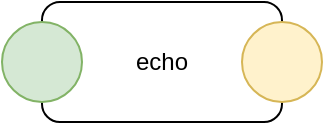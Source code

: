 <mxfile version="14.6.13" type="device" pages="6"><diagram id="kmA7SiB2yeQZqy_T9J6w" name="Leaf"><mxGraphModel dx="1106" dy="776" grid="1" gridSize="10" guides="1" tooltips="1" connect="1" arrows="1" fold="1" page="1" pageScale="1" pageWidth="1100" pageHeight="850" math="0" shadow="0"><root><mxCell id="ZIK3xXOScT8NGBRGuOYI-0"/><mxCell id="ZIK3xXOScT8NGBRGuOYI-1" parent="ZIK3xXOScT8NGBRGuOYI-0"/><mxCell id="Fhc7o6UjU-VebgyxxToA-0" value="echo" style="rounded=1;whiteSpace=wrap;html=1;" parent="ZIK3xXOScT8NGBRGuOYI-1" vertex="1"><mxGeometry x="160" y="160" width="120" height="60" as="geometry"/></mxCell><mxCell id="Fhc7o6UjU-VebgyxxToA-1" value="" style="ellipse;whiteSpace=wrap;html=1;aspect=fixed;fillColor=#fff2cc;strokeColor=#d6b656;" parent="ZIK3xXOScT8NGBRGuOYI-1" vertex="1"><mxGeometry x="260" y="170" width="40" height="40" as="geometry"/></mxCell><mxCell id="Fhc7o6UjU-VebgyxxToA-2" value="" style="ellipse;whiteSpace=wrap;html=1;aspect=fixed;fillColor=#d5e8d4;strokeColor=#82b366;" parent="ZIK3xXOScT8NGBRGuOYI-1" vertex="1"><mxGeometry x="140" y="170" width="40" height="40" as="geometry"/></mxCell></root></mxGraphModel></diagram><diagram id="n2OXIxOFjNDBhN3P7BZM" name="helloworld"><mxGraphModel dx="1106" dy="776" grid="1" gridSize="10" guides="1" tooltips="1" connect="1" arrows="1" fold="1" page="1" pageScale="1" pageWidth="1100" pageHeight="850" math="0" shadow="0"><root><mxCell id="0"/><mxCell id="1" parent="0"/><mxCell id="5sIg5KywKJ6SFfyJrwP9-3" value="helloworld" style="rounded=1;whiteSpace=wrap;html=1;verticalAlign=top;" parent="1" vertex="1"><mxGeometry x="220" y="110" width="550" height="280" as="geometry"/></mxCell><mxCell id="5sIg5KywKJ6SFfyJrwP9-1" value="echo" style="rounded=1;whiteSpace=wrap;html=1;" parent="1" vertex="1"><mxGeometry x="310" y="170" width="120" height="60" as="geometry"/></mxCell><mxCell id="5sIg5KywKJ6SFfyJrwP9-2" value="echo" style="rounded=1;whiteSpace=wrap;html=1;" parent="1" vertex="1"><mxGeometry x="480" y="280" width="120" height="60" as="geometry"/></mxCell><mxCell id="b4iBYuRYWMcy34mFN3VI-4" style="edgeStyle=orthogonalEdgeStyle;rounded=0;orthogonalLoop=1;jettySize=auto;html=1;exitX=1;exitY=0.5;exitDx=0;exitDy=0;" edge="1" parent="1" source="5sIg5KywKJ6SFfyJrwP9-4"><mxGeometry relative="1" as="geometry"><mxPoint x="750" y="200" as="targetPoint"/></mxGeometry></mxCell><mxCell id="5sIg5KywKJ6SFfyJrwP9-4" value="" style="ellipse;whiteSpace=wrap;html=1;aspect=fixed;fillColor=#fff2cc;strokeColor=#d6b656;" parent="1" vertex="1"><mxGeometry x="410" y="180" width="40" height="40" as="geometry"/></mxCell><mxCell id="5sIg5KywKJ6SFfyJrwP9-5" value="" style="ellipse;whiteSpace=wrap;html=1;aspect=fixed;fillColor=#d5e8d4;strokeColor=#82b366;" parent="1" vertex="1"><mxGeometry x="460" y="290" width="40" height="40" as="geometry"/></mxCell><mxCell id="5sIg5KywKJ6SFfyJrwP9-6" value="" style="ellipse;whiteSpace=wrap;html=1;aspect=fixed;fillColor=#d5e8d4;strokeColor=#82b366;" parent="1" vertex="1"><mxGeometry x="290" y="180" width="40" height="40" as="geometry"/></mxCell><mxCell id="b4iBYuRYWMcy34mFN3VI-3" style="edgeStyle=orthogonalEdgeStyle;rounded=0;orthogonalLoop=1;jettySize=auto;html=1;exitX=1;exitY=0.5;exitDx=0;exitDy=0;entryX=0;entryY=0.5;entryDx=0;entryDy=0;" edge="1" parent="1" source="5sIg5KywKJ6SFfyJrwP9-7" target="5sIg5KywKJ6SFfyJrwP9-8"><mxGeometry relative="1" as="geometry"/></mxCell><mxCell id="5sIg5KywKJ6SFfyJrwP9-7" value="" style="ellipse;whiteSpace=wrap;html=1;aspect=fixed;fillColor=#fff2cc;strokeColor=#d6b656;" parent="1" vertex="1"><mxGeometry x="580" y="290" width="40" height="40" as="geometry"/></mxCell><mxCell id="5sIg5KywKJ6SFfyJrwP9-8" value="" style="ellipse;whiteSpace=wrap;html=1;aspect=fixed;fillColor=#fff2cc;strokeColor=#d6b656;" parent="1" vertex="1"><mxGeometry x="750" y="180" width="40" height="40" as="geometry"/></mxCell><mxCell id="5sIg5KywKJ6SFfyJrwP9-10" style="edgeStyle=orthogonalEdgeStyle;rounded=0;orthogonalLoop=1;jettySize=auto;html=1;exitX=1;exitY=0.5;exitDx=0;exitDy=0;entryX=0;entryY=0.5;entryDx=0;entryDy=0;" parent="1" source="5sIg5KywKJ6SFfyJrwP9-9" target="5sIg5KywKJ6SFfyJrwP9-6" edge="1"><mxGeometry relative="1" as="geometry"/></mxCell><mxCell id="5sIg5KywKJ6SFfyJrwP9-9" value="" style="ellipse;whiteSpace=wrap;html=1;aspect=fixed;fillColor=#d5e8d4;strokeColor=#82b366;" parent="1" vertex="1"><mxGeometry x="200" y="180" width="40" height="40" as="geometry"/></mxCell><mxCell id="b4iBYuRYWMcy34mFN3VI-2" style="edgeStyle=orthogonalEdgeStyle;rounded=0;orthogonalLoop=1;jettySize=auto;html=1;exitX=1;exitY=0.5;exitDx=0;exitDy=0;entryX=0;entryY=0.5;entryDx=0;entryDy=0;" edge="1" parent="1" source="b4iBYuRYWMcy34mFN3VI-1" target="5sIg5KywKJ6SFfyJrwP9-5"><mxGeometry relative="1" as="geometry"/></mxCell><mxCell id="b4iBYuRYWMcy34mFN3VI-1" value="" style="ellipse;whiteSpace=wrap;html=1;aspect=fixed;fillColor=#d5e8d4;strokeColor=#82b366;" vertex="1" parent="1"><mxGeometry x="200" y="290" width="40" height="40" as="geometry"/></mxCell><mxCell id="b4iBYuRYWMcy34mFN3VI-7" style="edgeStyle=orthogonalEdgeStyle;rounded=0;orthogonalLoop=1;jettySize=auto;html=1;exitX=1;exitY=0.5;exitDx=0;exitDy=0;entryX=0;entryY=0.5;entryDx=0;entryDy=0;" edge="1" parent="1" source="b4iBYuRYWMcy34mFN3VI-5" target="5sIg5KywKJ6SFfyJrwP9-9"><mxGeometry relative="1" as="geometry"/></mxCell><mxCell id="b4iBYuRYWMcy34mFN3VI-5" value="&quot;hello&quot;" style="rounded=0;whiteSpace=wrap;html=1;strokeColor=none;" vertex="1" parent="1"><mxGeometry x="90" y="190" width="50" height="20" as="geometry"/></mxCell><mxCell id="b4iBYuRYWMcy34mFN3VI-8" style="edgeStyle=orthogonalEdgeStyle;rounded=0;orthogonalLoop=1;jettySize=auto;html=1;exitX=1;exitY=0.5;exitDx=0;exitDy=0;entryX=0;entryY=0.5;entryDx=0;entryDy=0;" edge="1" parent="1" source="b4iBYuRYWMcy34mFN3VI-6" target="b4iBYuRYWMcy34mFN3VI-1"><mxGeometry relative="1" as="geometry"/></mxCell><mxCell id="b4iBYuRYWMcy34mFN3VI-6" value="&quot;world&quot;" style="rounded=0;whiteSpace=wrap;html=1;strokeColor=none;" vertex="1" parent="1"><mxGeometry x="90" y="300" width="50" height="20" as="geometry"/></mxCell></root></mxGraphModel></diagram><diagram name="helloworldworld" id="OnSjG_V2E2YjxGIz3Uu4"><mxGraphModel dx="1106" dy="776" grid="1" gridSize="10" guides="1" tooltips="1" connect="1" arrows="1" fold="1" page="1" pageScale="1" pageWidth="1100" pageHeight="850" math="0" shadow="0"><root><mxCell id="LcmAeqxXTHPBFMb4ddeH-0"/><mxCell id="LcmAeqxXTHPBFMb4ddeH-1" parent="LcmAeqxXTHPBFMb4ddeH-0"/><mxCell id="LcmAeqxXTHPBFMb4ddeH-2" value="helloworldworld" style="rounded=1;whiteSpace=wrap;html=1;verticalAlign=top;" vertex="1" parent="LcmAeqxXTHPBFMb4ddeH-1"><mxGeometry x="220" y="110" width="550" height="350" as="geometry"/></mxCell><mxCell id="LcmAeqxXTHPBFMb4ddeH-3" value="echo" style="rounded=1;whiteSpace=wrap;html=1;" vertex="1" parent="LcmAeqxXTHPBFMb4ddeH-1"><mxGeometry x="310" y="170" width="120" height="60" as="geometry"/></mxCell><mxCell id="LcmAeqxXTHPBFMb4ddeH-4" value="echo" style="rounded=1;whiteSpace=wrap;html=1;" vertex="1" parent="LcmAeqxXTHPBFMb4ddeH-1"><mxGeometry x="480" y="280" width="120" height="60" as="geometry"/></mxCell><mxCell id="LcmAeqxXTHPBFMb4ddeH-5" style="edgeStyle=orthogonalEdgeStyle;rounded=0;orthogonalLoop=1;jettySize=auto;html=1;exitX=1;exitY=0.5;exitDx=0;exitDy=0;" edge="1" parent="LcmAeqxXTHPBFMb4ddeH-1" source="LcmAeqxXTHPBFMb4ddeH-6"><mxGeometry relative="1" as="geometry"><mxPoint x="750" y="200" as="targetPoint"/></mxGeometry></mxCell><mxCell id="LcmAeqxXTHPBFMb4ddeH-6" value="" style="ellipse;whiteSpace=wrap;html=1;aspect=fixed;fillColor=#fff2cc;strokeColor=#d6b656;" vertex="1" parent="LcmAeqxXTHPBFMb4ddeH-1"><mxGeometry x="410" y="180" width="40" height="40" as="geometry"/></mxCell><mxCell id="LcmAeqxXTHPBFMb4ddeH-7" value="" style="ellipse;whiteSpace=wrap;html=1;aspect=fixed;fillColor=#d5e8d4;strokeColor=#82b366;" vertex="1" parent="LcmAeqxXTHPBFMb4ddeH-1"><mxGeometry x="460" y="290" width="40" height="40" as="geometry"/></mxCell><mxCell id="LcmAeqxXTHPBFMb4ddeH-8" value="" style="ellipse;whiteSpace=wrap;html=1;aspect=fixed;fillColor=#d5e8d4;strokeColor=#82b366;" vertex="1" parent="LcmAeqxXTHPBFMb4ddeH-1"><mxGeometry x="290" y="180" width="40" height="40" as="geometry"/></mxCell><mxCell id="LcmAeqxXTHPBFMb4ddeH-9" style="edgeStyle=orthogonalEdgeStyle;rounded=0;orthogonalLoop=1;jettySize=auto;html=1;exitX=1;exitY=0.5;exitDx=0;exitDy=0;entryX=0;entryY=0.5;entryDx=0;entryDy=0;" edge="1" parent="LcmAeqxXTHPBFMb4ddeH-1" source="LcmAeqxXTHPBFMb4ddeH-10" target="LcmAeqxXTHPBFMb4ddeH-11"><mxGeometry relative="1" as="geometry"/></mxCell><mxCell id="LcmAeqxXTHPBFMb4ddeH-10" value="" style="ellipse;whiteSpace=wrap;html=1;aspect=fixed;fillColor=#fff2cc;strokeColor=#d6b656;" vertex="1" parent="LcmAeqxXTHPBFMb4ddeH-1"><mxGeometry x="580" y="290" width="40" height="40" as="geometry"/></mxCell><mxCell id="LcmAeqxXTHPBFMb4ddeH-11" value="" style="ellipse;whiteSpace=wrap;html=1;aspect=fixed;fillColor=#fff2cc;strokeColor=#d6b656;" vertex="1" parent="LcmAeqxXTHPBFMb4ddeH-1"><mxGeometry x="750" y="180" width="40" height="40" as="geometry"/></mxCell><mxCell id="LcmAeqxXTHPBFMb4ddeH-12" style="edgeStyle=orthogonalEdgeStyle;rounded=0;orthogonalLoop=1;jettySize=auto;html=1;exitX=1;exitY=0.5;exitDx=0;exitDy=0;entryX=0;entryY=0.5;entryDx=0;entryDy=0;" edge="1" parent="LcmAeqxXTHPBFMb4ddeH-1" source="LcmAeqxXTHPBFMb4ddeH-13" target="LcmAeqxXTHPBFMb4ddeH-8"><mxGeometry relative="1" as="geometry"/></mxCell><mxCell id="LcmAeqxXTHPBFMb4ddeH-13" value="" style="ellipse;whiteSpace=wrap;html=1;aspect=fixed;fillColor=#d5e8d4;strokeColor=#82b366;" vertex="1" parent="LcmAeqxXTHPBFMb4ddeH-1"><mxGeometry x="200" y="180" width="40" height="40" as="geometry"/></mxCell><mxCell id="LcmAeqxXTHPBFMb4ddeH-14" style="edgeStyle=orthogonalEdgeStyle;rounded=0;orthogonalLoop=1;jettySize=auto;html=1;exitX=1;exitY=0.5;exitDx=0;exitDy=0;entryX=0;entryY=0.5;entryDx=0;entryDy=0;" edge="1" parent="LcmAeqxXTHPBFMb4ddeH-1" source="LcmAeqxXTHPBFMb4ddeH-15" target="LcmAeqxXTHPBFMb4ddeH-7"><mxGeometry relative="1" as="geometry"/></mxCell><mxCell id="t39IS2T528DiBqq1DXpm-4" style="edgeStyle=orthogonalEdgeStyle;rounded=0;orthogonalLoop=1;jettySize=auto;html=1;exitX=1;exitY=0.5;exitDx=0;exitDy=0;entryX=0;entryY=0.5;entryDx=0;entryDy=0;" edge="1" parent="LcmAeqxXTHPBFMb4ddeH-1" source="LcmAeqxXTHPBFMb4ddeH-15" target="t39IS2T528DiBqq1DXpm-1"><mxGeometry relative="1" as="geometry"/></mxCell><mxCell id="LcmAeqxXTHPBFMb4ddeH-15" value="" style="ellipse;whiteSpace=wrap;html=1;aspect=fixed;fillColor=#d5e8d4;strokeColor=#82b366;" vertex="1" parent="LcmAeqxXTHPBFMb4ddeH-1"><mxGeometry x="200" y="290" width="40" height="40" as="geometry"/></mxCell><mxCell id="LcmAeqxXTHPBFMb4ddeH-16" style="edgeStyle=orthogonalEdgeStyle;rounded=0;orthogonalLoop=1;jettySize=auto;html=1;exitX=1;exitY=0.5;exitDx=0;exitDy=0;entryX=0;entryY=0.5;entryDx=0;entryDy=0;" edge="1" parent="LcmAeqxXTHPBFMb4ddeH-1" source="LcmAeqxXTHPBFMb4ddeH-17" target="LcmAeqxXTHPBFMb4ddeH-13"><mxGeometry relative="1" as="geometry"/></mxCell><mxCell id="LcmAeqxXTHPBFMb4ddeH-17" value="&quot;hello&quot;" style="rounded=0;whiteSpace=wrap;html=1;strokeColor=none;" vertex="1" parent="LcmAeqxXTHPBFMb4ddeH-1"><mxGeometry x="90" y="190" width="50" height="20" as="geometry"/></mxCell><mxCell id="LcmAeqxXTHPBFMb4ddeH-18" style="edgeStyle=orthogonalEdgeStyle;rounded=0;orthogonalLoop=1;jettySize=auto;html=1;exitX=1;exitY=0.5;exitDx=0;exitDy=0;entryX=0;entryY=0.5;entryDx=0;entryDy=0;" edge="1" parent="LcmAeqxXTHPBFMb4ddeH-1" source="LcmAeqxXTHPBFMb4ddeH-19" target="LcmAeqxXTHPBFMb4ddeH-15"><mxGeometry relative="1" as="geometry"/></mxCell><mxCell id="LcmAeqxXTHPBFMb4ddeH-19" value="&quot;world&quot;" style="rounded=0;whiteSpace=wrap;html=1;strokeColor=none;" vertex="1" parent="LcmAeqxXTHPBFMb4ddeH-1"><mxGeometry x="90" y="300" width="50" height="20" as="geometry"/></mxCell><mxCell id="t39IS2T528DiBqq1DXpm-0" value="echo" style="rounded=1;whiteSpace=wrap;html=1;" vertex="1" parent="LcmAeqxXTHPBFMb4ddeH-1"><mxGeometry x="480" y="350" width="120" height="60" as="geometry"/></mxCell><mxCell id="t39IS2T528DiBqq1DXpm-1" value="" style="ellipse;whiteSpace=wrap;html=1;aspect=fixed;fillColor=#d5e8d4;strokeColor=#82b366;" vertex="1" parent="LcmAeqxXTHPBFMb4ddeH-1"><mxGeometry x="460" y="360" width="40" height="40" as="geometry"/></mxCell><mxCell id="t39IS2T528DiBqq1DXpm-3" style="edgeStyle=orthogonalEdgeStyle;rounded=0;orthogonalLoop=1;jettySize=auto;html=1;exitX=1;exitY=0.5;exitDx=0;exitDy=0;entryX=0;entryY=0.5;entryDx=0;entryDy=0;" edge="1" parent="LcmAeqxXTHPBFMb4ddeH-1" source="t39IS2T528DiBqq1DXpm-2" target="LcmAeqxXTHPBFMb4ddeH-11"><mxGeometry relative="1" as="geometry"/></mxCell><mxCell id="t39IS2T528DiBqq1DXpm-2" value="" style="ellipse;whiteSpace=wrap;html=1;aspect=fixed;fillColor=#fff2cc;strokeColor=#d6b656;" vertex="1" parent="LcmAeqxXTHPBFMb4ddeH-1"><mxGeometry x="580" y="360" width="40" height="40" as="geometry"/></mxCell></root></mxGraphModel></diagram><diagram id="SNHbw2IHj0FkSm7R55v5" name=" "><mxGraphModel dx="1106" dy="776" grid="1" gridSize="10" guides="1" tooltips="1" connect="1" arrows="1" fold="1" page="1" pageScale="1" pageWidth="1100" pageHeight="850" math="0" shadow="0"><root><mxCell id="UC9cwxEA9IpI0yVjYsJt-0"/><mxCell id="UC9cwxEA9IpI0yVjYsJt-1" parent="UC9cwxEA9IpI0yVjYsJt-0"/></root></mxGraphModel></diagram><diagram name="(deprecated) helloworldworld" id="oluf-tXjXTfIyvB2BP5b"><mxGraphModel dx="1106" dy="776" grid="1" gridSize="10" guides="1" tooltips="1" connect="1" arrows="1" fold="1" page="1" pageScale="1" pageWidth="1100" pageHeight="850" math="0" shadow="0"><root><mxCell id="y5leNgnyjF6MrHOcIzAR-0"/><mxCell id="y5leNgnyjF6MrHOcIzAR-1" parent="y5leNgnyjF6MrHOcIzAR-0"/><mxCell id="y5leNgnyjF6MrHOcIzAR-2" value="helloworldworld" style="rounded=1;whiteSpace=wrap;html=1;verticalAlign=top;" parent="y5leNgnyjF6MrHOcIzAR-1" vertex="1"><mxGeometry x="70" y="100" width="550" height="230" as="geometry"/></mxCell><mxCell id="y5leNgnyjF6MrHOcIzAR-3" value="hello" style="rounded=1;whiteSpace=wrap;html=1;" parent="y5leNgnyjF6MrHOcIzAR-1" vertex="1"><mxGeometry x="160" y="160" width="120" height="60" as="geometry"/></mxCell><mxCell id="y5leNgnyjF6MrHOcIzAR-4" value="world" style="rounded=1;whiteSpace=wrap;html=1;" parent="y5leNgnyjF6MrHOcIzAR-1" vertex="1"><mxGeometry x="400" y="160" width="120" height="60" as="geometry"/></mxCell><mxCell id="y5leNgnyjF6MrHOcIzAR-5" style="edgeStyle=orthogonalEdgeStyle;rounded=0;orthogonalLoop=1;jettySize=auto;html=1;exitX=1;exitY=0.5;exitDx=0;exitDy=0;entryX=0;entryY=0.5;entryDx=0;entryDy=0;" parent="y5leNgnyjF6MrHOcIzAR-1" source="y5leNgnyjF6MrHOcIzAR-6" target="y5leNgnyjF6MrHOcIzAR-7" edge="1"><mxGeometry relative="1" as="geometry"/></mxCell><mxCell id="y5leNgnyjF6MrHOcIzAR-17" style="edgeStyle=orthogonalEdgeStyle;rounded=0;orthogonalLoop=1;jettySize=auto;html=1;exitX=1;exitY=0.5;exitDx=0;exitDy=0;entryX=0;entryY=0.5;entryDx=0;entryDy=0;" parent="y5leNgnyjF6MrHOcIzAR-1" source="y5leNgnyjF6MrHOcIzAR-6" target="y5leNgnyjF6MrHOcIzAR-15" edge="1"><mxGeometry relative="1" as="geometry"/></mxCell><mxCell id="y5leNgnyjF6MrHOcIzAR-6" value="" style="ellipse;whiteSpace=wrap;html=1;aspect=fixed;fillColor=#fff2cc;strokeColor=#d6b656;" parent="y5leNgnyjF6MrHOcIzAR-1" vertex="1"><mxGeometry x="260" y="170" width="40" height="40" as="geometry"/></mxCell><mxCell id="y5leNgnyjF6MrHOcIzAR-7" value="" style="ellipse;whiteSpace=wrap;html=1;aspect=fixed;fillColor=#d5e8d4;strokeColor=#82b366;" parent="y5leNgnyjF6MrHOcIzAR-1" vertex="1"><mxGeometry x="380" y="170" width="40" height="40" as="geometry"/></mxCell><mxCell id="y5leNgnyjF6MrHOcIzAR-8" value="" style="ellipse;whiteSpace=wrap;html=1;aspect=fixed;fillColor=#d5e8d4;strokeColor=#82b366;" parent="y5leNgnyjF6MrHOcIzAR-1" vertex="1"><mxGeometry x="140" y="170" width="40" height="40" as="geometry"/></mxCell><mxCell id="y5leNgnyjF6MrHOcIzAR-9" style="edgeStyle=orthogonalEdgeStyle;rounded=0;orthogonalLoop=1;jettySize=auto;html=1;exitX=1;exitY=0.5;exitDx=0;exitDy=0;" parent="y5leNgnyjF6MrHOcIzAR-1" source="y5leNgnyjF6MrHOcIzAR-10" target="y5leNgnyjF6MrHOcIzAR-11" edge="1"><mxGeometry relative="1" as="geometry"/></mxCell><mxCell id="y5leNgnyjF6MrHOcIzAR-10" value="" style="ellipse;whiteSpace=wrap;html=1;aspect=fixed;fillColor=#fff2cc;strokeColor=#d6b656;" parent="y5leNgnyjF6MrHOcIzAR-1" vertex="1"><mxGeometry x="500" y="170" width="40" height="40" as="geometry"/></mxCell><mxCell id="y5leNgnyjF6MrHOcIzAR-11" value="" style="ellipse;whiteSpace=wrap;html=1;aspect=fixed;fillColor=#fff2cc;strokeColor=#d6b656;" parent="y5leNgnyjF6MrHOcIzAR-1" vertex="1"><mxGeometry x="600" y="170" width="40" height="40" as="geometry"/></mxCell><mxCell id="y5leNgnyjF6MrHOcIzAR-12" style="edgeStyle=orthogonalEdgeStyle;rounded=0;orthogonalLoop=1;jettySize=auto;html=1;exitX=1;exitY=0.5;exitDx=0;exitDy=0;entryX=0;entryY=0.5;entryDx=0;entryDy=0;" parent="y5leNgnyjF6MrHOcIzAR-1" source="y5leNgnyjF6MrHOcIzAR-13" target="y5leNgnyjF6MrHOcIzAR-8" edge="1"><mxGeometry relative="1" as="geometry"/></mxCell><mxCell id="y5leNgnyjF6MrHOcIzAR-13" value="" style="ellipse;whiteSpace=wrap;html=1;aspect=fixed;fillColor=#d5e8d4;strokeColor=#82b366;" parent="y5leNgnyjF6MrHOcIzAR-1" vertex="1"><mxGeometry x="50" y="170" width="40" height="40" as="geometry"/></mxCell><mxCell id="y5leNgnyjF6MrHOcIzAR-14" value="world" style="rounded=1;whiteSpace=wrap;html=1;" parent="y5leNgnyjF6MrHOcIzAR-1" vertex="1"><mxGeometry x="400" y="230" width="120" height="60" as="geometry"/></mxCell><mxCell id="y5leNgnyjF6MrHOcIzAR-15" value="" style="ellipse;whiteSpace=wrap;html=1;aspect=fixed;fillColor=#d5e8d4;strokeColor=#82b366;" parent="y5leNgnyjF6MrHOcIzAR-1" vertex="1"><mxGeometry x="380" y="240" width="40" height="40" as="geometry"/></mxCell><mxCell id="y5leNgnyjF6MrHOcIzAR-18" style="edgeStyle=orthogonalEdgeStyle;rounded=0;orthogonalLoop=1;jettySize=auto;html=1;exitX=1;exitY=0.5;exitDx=0;exitDy=0;entryX=0;entryY=0.5;entryDx=0;entryDy=0;" parent="y5leNgnyjF6MrHOcIzAR-1" source="y5leNgnyjF6MrHOcIzAR-16" target="y5leNgnyjF6MrHOcIzAR-11" edge="1"><mxGeometry relative="1" as="geometry"/></mxCell><mxCell id="y5leNgnyjF6MrHOcIzAR-16" value="" style="ellipse;whiteSpace=wrap;html=1;aspect=fixed;fillColor=#fff2cc;strokeColor=#d6b656;" parent="y5leNgnyjF6MrHOcIzAR-1" vertex="1"><mxGeometry x="500" y="240" width="40" height="40" as="geometry"/></mxCell></root></mxGraphModel></diagram><diagram name="(deprecated) 10 times" id="zAT7RbFfHeu8LHJbTehk"><mxGraphModel dx="1106" dy="1626" grid="1" gridSize="10" guides="1" tooltips="1" connect="1" arrows="1" fold="1" page="1" pageScale="1" pageWidth="1100" pageHeight="850" math="0" shadow="0"><root><mxCell id="dsZrn6rSfFGklU5lgDUZ-0"/><mxCell id="dsZrn6rSfFGklU5lgDUZ-1" parent="dsZrn6rSfFGklU5lgDUZ-0"/><mxCell id="dsZrn6rSfFGklU5lgDUZ-2" value="helloworld" style="rounded=1;whiteSpace=wrap;html=1;verticalAlign=top;" parent="dsZrn6rSfFGklU5lgDUZ-1" vertex="1"><mxGeometry x="350" y="-30" width="550" height="180" as="geometry"/></mxCell><mxCell id="dsZrn6rSfFGklU5lgDUZ-3" value="hello" style="rounded=1;whiteSpace=wrap;html=1;" parent="dsZrn6rSfFGklU5lgDUZ-1" vertex="1"><mxGeometry x="190" y="350" width="120" height="60" as="geometry"/></mxCell><mxCell id="dsZrn6rSfFGklU5lgDUZ-4" value="world" style="rounded=1;whiteSpace=wrap;html=1;" parent="dsZrn6rSfFGklU5lgDUZ-1" vertex="1"><mxGeometry x="430" y="350" width="120" height="60" as="geometry"/></mxCell><mxCell id="dsZrn6rSfFGklU5lgDUZ-5" style="edgeStyle=orthogonalEdgeStyle;rounded=0;orthogonalLoop=1;jettySize=auto;html=1;exitX=1;exitY=0.5;exitDx=0;exitDy=0;entryX=0;entryY=0.5;entryDx=0;entryDy=0;" parent="dsZrn6rSfFGklU5lgDUZ-1" source="dsZrn6rSfFGklU5lgDUZ-6" target="dsZrn6rSfFGklU5lgDUZ-7" edge="1"><mxGeometry relative="1" as="geometry"/></mxCell><mxCell id="dsZrn6rSfFGklU5lgDUZ-6" value="" style="ellipse;whiteSpace=wrap;html=1;aspect=fixed;fillColor=#fff2cc;strokeColor=#d6b656;" parent="dsZrn6rSfFGklU5lgDUZ-1" vertex="1"><mxGeometry x="290" y="360" width="40" height="40" as="geometry"/></mxCell><mxCell id="dsZrn6rSfFGklU5lgDUZ-7" value="" style="ellipse;whiteSpace=wrap;html=1;aspect=fixed;fillColor=#d5e8d4;strokeColor=#82b366;" parent="dsZrn6rSfFGklU5lgDUZ-1" vertex="1"><mxGeometry x="410" y="360" width="40" height="40" as="geometry"/></mxCell><mxCell id="dsZrn6rSfFGklU5lgDUZ-8" value="" style="ellipse;whiteSpace=wrap;html=1;aspect=fixed;fillColor=#d5e8d4;strokeColor=#82b366;" parent="dsZrn6rSfFGklU5lgDUZ-1" vertex="1"><mxGeometry x="170" y="360" width="40" height="40" as="geometry"/></mxCell><mxCell id="dsZrn6rSfFGklU5lgDUZ-9" style="edgeStyle=orthogonalEdgeStyle;rounded=0;orthogonalLoop=1;jettySize=auto;html=1;exitX=1;exitY=0.5;exitDx=0;exitDy=0;" parent="dsZrn6rSfFGklU5lgDUZ-1" source="dsZrn6rSfFGklU5lgDUZ-10" target="dsZrn6rSfFGklU5lgDUZ-11" edge="1"><mxGeometry relative="1" as="geometry"/></mxCell><mxCell id="cCvuzEfkXSyVE1UH5gFx-5" style="edgeStyle=orthogonalEdgeStyle;rounded=0;orthogonalLoop=1;jettySize=auto;html=1;exitX=1;exitY=0.5;exitDx=0;exitDy=0;entryX=1;entryY=0.5;entryDx=0;entryDy=0;" parent="dsZrn6rSfFGklU5lgDUZ-1" source="dsZrn6rSfFGklU5lgDUZ-10" target="cCvuzEfkXSyVE1UH5gFx-1" edge="1"><mxGeometry relative="1" as="geometry"/></mxCell><mxCell id="dsZrn6rSfFGklU5lgDUZ-10" value="" style="ellipse;whiteSpace=wrap;html=1;aspect=fixed;fillColor=#fff2cc;strokeColor=#d6b656;" parent="dsZrn6rSfFGklU5lgDUZ-1" vertex="1"><mxGeometry x="530" y="360" width="40" height="40" as="geometry"/></mxCell><mxCell id="dsZrn6rSfFGklU5lgDUZ-11" value="" style="ellipse;whiteSpace=wrap;html=1;aspect=fixed;fillColor=#fff2cc;strokeColor=#d6b656;" parent="dsZrn6rSfFGklU5lgDUZ-1" vertex="1"><mxGeometry x="630" y="360" width="40" height="40" as="geometry"/></mxCell><mxCell id="dsZrn6rSfFGklU5lgDUZ-12" style="edgeStyle=orthogonalEdgeStyle;rounded=0;orthogonalLoop=1;jettySize=auto;html=1;exitX=1;exitY=0.5;exitDx=0;exitDy=0;entryX=0;entryY=0.5;entryDx=0;entryDy=0;" parent="dsZrn6rSfFGklU5lgDUZ-1" source="dsZrn6rSfFGklU5lgDUZ-13" target="dsZrn6rSfFGklU5lgDUZ-8" edge="1"><mxGeometry relative="1" as="geometry"/></mxCell><mxCell id="cCvuzEfkXSyVE1UH5gFx-4" style="edgeStyle=orthogonalEdgeStyle;rounded=0;orthogonalLoop=1;jettySize=auto;html=1;exitX=1;exitY=0.5;exitDx=0;exitDy=0;entryX=0;entryY=0.5;entryDx=0;entryDy=0;" parent="dsZrn6rSfFGklU5lgDUZ-1" source="dsZrn6rSfFGklU5lgDUZ-13" target="cCvuzEfkXSyVE1UH5gFx-2" edge="1"><mxGeometry relative="1" as="geometry"><Array as="points"><mxPoint x="140" y="380"/><mxPoint x="140" y="230"/></Array></mxGeometry></mxCell><mxCell id="dsZrn6rSfFGklU5lgDUZ-13" value="" style="ellipse;whiteSpace=wrap;html=1;aspect=fixed;fillColor=#d5e8d4;strokeColor=#82b366;" parent="dsZrn6rSfFGklU5lgDUZ-1" vertex="1"><mxGeometry x="80" y="360" width="40" height="40" as="geometry"/></mxCell><mxCell id="cCvuzEfkXSyVE1UH5gFx-0" value="counting &lt;br&gt;pass-thru" style="rounded=1;whiteSpace=wrap;html=1;" parent="dsZrn6rSfFGklU5lgDUZ-1" vertex="1"><mxGeometry x="320" y="200" width="120" height="110" as="geometry"/></mxCell><mxCell id="cCvuzEfkXSyVE1UH5gFx-1" value="" style="ellipse;whiteSpace=wrap;html=1;aspect=fixed;fillColor=#d5e8d4;strokeColor=#82b366;" parent="dsZrn6rSfFGklU5lgDUZ-1" vertex="1"><mxGeometry x="420" y="210" width="40" height="40" as="geometry"/></mxCell><mxCell id="cCvuzEfkXSyVE1UH5gFx-2" value="reset" style="ellipse;whiteSpace=wrap;html=1;aspect=fixed;fillColor=#d5e8d4;strokeColor=#82b366;" parent="dsZrn6rSfFGklU5lgDUZ-1" vertex="1"><mxGeometry x="300" y="210" width="40" height="40" as="geometry"/></mxCell><mxCell id="cCvuzEfkXSyVE1UH5gFx-6" style="edgeStyle=orthogonalEdgeStyle;rounded=0;orthogonalLoop=1;jettySize=auto;html=1;exitX=0;exitY=0.5;exitDx=0;exitDy=0;entryX=0;entryY=0.5;entryDx=0;entryDy=0;" parent="dsZrn6rSfFGklU5lgDUZ-1" source="cCvuzEfkXSyVE1UH5gFx-3" target="dsZrn6rSfFGklU5lgDUZ-8" edge="1"><mxGeometry relative="1" as="geometry"/></mxCell><mxCell id="cCvuzEfkXSyVE1UH5gFx-3" value="" style="ellipse;whiteSpace=wrap;html=1;aspect=fixed;fillColor=#fff2cc;strokeColor=#d6b656;" parent="dsZrn6rSfFGklU5lgDUZ-1" vertex="1"><mxGeometry x="300" y="260" width="40" height="40" as="geometry"/></mxCell></root></mxGraphModel></diagram></mxfile>